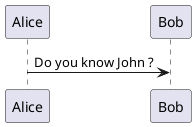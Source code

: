 {
  "sha1": "m6qy56b37882nz3izi6msq4szbrd56e",
  "insertion": {
    "when": "2024-06-03T18:59:34.962Z",
    "url": "https://forum.plantuml.net/9774/conditional-drawing-of-box-participants-sequence-diagram?show=9802#c9802",
    "user": "plantuml@gmail.com"
  }
}
@startuml
!$foo = "John"
Alice -> Bob : Do you know $foo ?
@enduml
